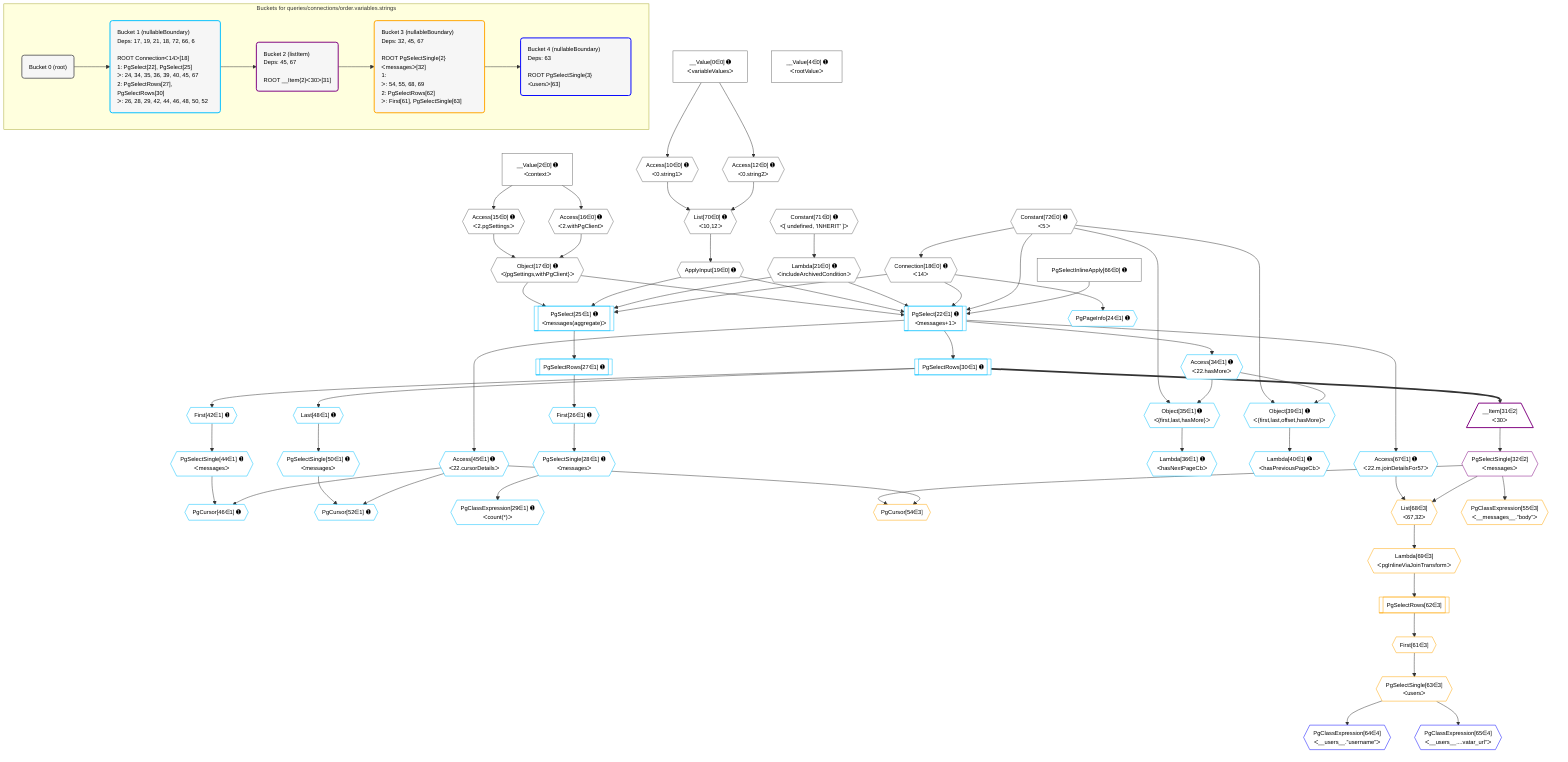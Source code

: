 %%{init: {'themeVariables': { 'fontSize': '12px'}}}%%
graph TD
    classDef path fill:#eee,stroke:#000,color:#000
    classDef plan fill:#fff,stroke-width:1px,color:#000
    classDef itemplan fill:#fff,stroke-width:2px,color:#000
    classDef unbatchedplan fill:#dff,stroke-width:1px,color:#000
    classDef sideeffectplan fill:#fcc,stroke-width:2px,color:#000
    classDef bucket fill:#f6f6f6,color:#000,stroke-width:2px,text-align:left

    subgraph "Buckets for queries/connections/order.variables.strings"
    Bucket0("Bucket 0 (root)"):::bucket
    Bucket1("Bucket 1 (nullableBoundary)<br />Deps: 17, 19, 21, 18, 72, 66, 6<br /><br />ROOT Connectionᐸ14ᐳ[18]<br />1: PgSelect[22], PgSelect[25]<br />ᐳ: 24, 34, 35, 36, 39, 40, 45, 67<br />2: PgSelectRows[27], PgSelectRows[30]<br />ᐳ: 26, 28, 29, 42, 44, 46, 48, 50, 52"):::bucket
    Bucket2("Bucket 2 (listItem)<br />Deps: 45, 67<br /><br />ROOT __Item{2}ᐸ30ᐳ[31]"):::bucket
    Bucket3("Bucket 3 (nullableBoundary)<br />Deps: 32, 45, 67<br /><br />ROOT PgSelectSingle{2}ᐸmessagesᐳ[32]<br />1: <br />ᐳ: 54, 55, 68, 69<br />2: PgSelectRows[62]<br />ᐳ: First[61], PgSelectSingle[63]"):::bucket
    Bucket4("Bucket 4 (nullableBoundary)<br />Deps: 63<br /><br />ROOT PgSelectSingle{3}ᐸusersᐳ[63]"):::bucket
    end
    Bucket0 --> Bucket1
    Bucket1 --> Bucket2
    Bucket2 --> Bucket3
    Bucket3 --> Bucket4

    %% plan dependencies
    Object17{{"Object[17∈0] ➊<br />ᐸ{pgSettings,withPgClient}ᐳ"}}:::plan
    Access15{{"Access[15∈0] ➊<br />ᐸ2.pgSettingsᐳ"}}:::plan
    Access16{{"Access[16∈0] ➊<br />ᐸ2.withPgClientᐳ"}}:::plan
    Access15 & Access16 --> Object17
    List70{{"List[70∈0] ➊<br />ᐸ10,12ᐳ"}}:::plan
    Access10{{"Access[10∈0] ➊<br />ᐸ0.string1ᐳ"}}:::plan
    Access12{{"Access[12∈0] ➊<br />ᐸ0.string2ᐳ"}}:::plan
    Access10 & Access12 --> List70
    __Value0["__Value[0∈0] ➊<br />ᐸvariableValuesᐳ"]:::plan
    __Value0 --> Access10
    __Value0 --> Access12
    __Value2["__Value[2∈0] ➊<br />ᐸcontextᐳ"]:::plan
    __Value2 --> Access15
    __Value2 --> Access16
    Connection18{{"Connection[18∈0] ➊<br />ᐸ14ᐳ"}}:::plan
    Constant72{{"Constant[72∈0] ➊<br />ᐸ5ᐳ"}}:::plan
    Constant72 --> Connection18
    ApplyInput19{{"ApplyInput[19∈0] ➊"}}:::plan
    List70 --> ApplyInput19
    Lambda21{{"Lambda[21∈0] ➊<br />ᐸincludeArchivedConditionᐳ"}}:::plan
    Constant71{{"Constant[71∈0] ➊<br />ᐸ[ undefined, 'INHERIT' ]ᐳ"}}:::plan
    Constant71 --> Lambda21
    __Value4["__Value[4∈0] ➊<br />ᐸrootValueᐳ"]:::plan
    PgSelectInlineApply66["PgSelectInlineApply[66∈0] ➊"]:::plan
    PgSelect22[["PgSelect[22∈1] ➊<br />ᐸmessages+1ᐳ"]]:::plan
    Object17 & ApplyInput19 & Lambda21 & Connection18 & Constant72 & PgSelectInlineApply66 --> PgSelect22
    PgSelect25[["PgSelect[25∈1] ➊<br />ᐸmessages(aggregate)ᐳ"]]:::plan
    Object17 & ApplyInput19 & Lambda21 & Connection18 --> PgSelect25
    Object39{{"Object[39∈1] ➊<br />ᐸ{first,last,offset,hasMore}ᐳ"}}:::plan
    Access34{{"Access[34∈1] ➊<br />ᐸ22.hasMoreᐳ"}}:::plan
    Constant72 & Access34 --> Object39
    Object35{{"Object[35∈1] ➊<br />ᐸ{first,last,hasMore}ᐳ"}}:::plan
    Constant72 & Access34 --> Object35
    PgCursor46{{"PgCursor[46∈1] ➊"}}:::plan
    PgSelectSingle44{{"PgSelectSingle[44∈1] ➊<br />ᐸmessagesᐳ"}}:::plan
    Access45{{"Access[45∈1] ➊<br />ᐸ22.cursorDetailsᐳ"}}:::plan
    PgSelectSingle44 & Access45 --> PgCursor46
    PgCursor52{{"PgCursor[52∈1] ➊"}}:::plan
    PgSelectSingle50{{"PgSelectSingle[50∈1] ➊<br />ᐸmessagesᐳ"}}:::plan
    PgSelectSingle50 & Access45 --> PgCursor52
    PgPageInfo24{{"PgPageInfo[24∈1] ➊"}}:::plan
    Connection18 --> PgPageInfo24
    First26{{"First[26∈1] ➊"}}:::plan
    PgSelectRows27[["PgSelectRows[27∈1] ➊"]]:::plan
    PgSelectRows27 --> First26
    PgSelect25 --> PgSelectRows27
    PgSelectSingle28{{"PgSelectSingle[28∈1] ➊<br />ᐸmessagesᐳ"}}:::plan
    First26 --> PgSelectSingle28
    PgClassExpression29{{"PgClassExpression[29∈1] ➊<br />ᐸcount(*)ᐳ"}}:::plan
    PgSelectSingle28 --> PgClassExpression29
    PgSelectRows30[["PgSelectRows[30∈1] ➊"]]:::plan
    PgSelect22 --> PgSelectRows30
    PgSelect22 --> Access34
    Lambda36{{"Lambda[36∈1] ➊<br />ᐸhasNextPageCbᐳ"}}:::plan
    Object35 --> Lambda36
    Lambda40{{"Lambda[40∈1] ➊<br />ᐸhasPreviousPageCbᐳ"}}:::plan
    Object39 --> Lambda40
    First42{{"First[42∈1] ➊"}}:::plan
    PgSelectRows30 --> First42
    First42 --> PgSelectSingle44
    PgSelect22 --> Access45
    Last48{{"Last[48∈1] ➊"}}:::plan
    PgSelectRows30 --> Last48
    Last48 --> PgSelectSingle50
    Access67{{"Access[67∈1] ➊<br />ᐸ22.m.joinDetailsFor57ᐳ"}}:::plan
    PgSelect22 --> Access67
    __Item31[/"__Item[31∈2]<br />ᐸ30ᐳ"\]:::itemplan
    PgSelectRows30 ==> __Item31
    PgSelectSingle32{{"PgSelectSingle[32∈2]<br />ᐸmessagesᐳ"}}:::plan
    __Item31 --> PgSelectSingle32
    PgCursor54{{"PgCursor[54∈3]"}}:::plan
    PgSelectSingle32 & Access45 --> PgCursor54
    List68{{"List[68∈3]<br />ᐸ67,32ᐳ"}}:::plan
    Access67 & PgSelectSingle32 --> List68
    PgClassExpression55{{"PgClassExpression[55∈3]<br />ᐸ__messages__.”body”ᐳ"}}:::plan
    PgSelectSingle32 --> PgClassExpression55
    First61{{"First[61∈3]"}}:::plan
    PgSelectRows62[["PgSelectRows[62∈3]"]]:::plan
    PgSelectRows62 --> First61
    Lambda69{{"Lambda[69∈3]<br />ᐸpgInlineViaJoinTransformᐳ"}}:::plan
    Lambda69 --> PgSelectRows62
    PgSelectSingle63{{"PgSelectSingle[63∈3]<br />ᐸusersᐳ"}}:::plan
    First61 --> PgSelectSingle63
    List68 --> Lambda69
    PgClassExpression64{{"PgClassExpression[64∈4]<br />ᐸ__users__.”username”ᐳ"}}:::plan
    PgSelectSingle63 --> PgClassExpression64
    PgClassExpression65{{"PgClassExpression[65∈4]<br />ᐸ__users__....vatar_url”ᐳ"}}:::plan
    PgSelectSingle63 --> PgClassExpression65

    %% define steps
    classDef bucket0 stroke:#696969
    class Bucket0,__Value0,__Value2,__Value4,Access10,Access12,Access15,Access16,Object17,Connection18,ApplyInput19,Lambda21,PgSelectInlineApply66,List70,Constant71,Constant72 bucket0
    classDef bucket1 stroke:#00bfff
    class Bucket1,PgSelect22,PgPageInfo24,PgSelect25,First26,PgSelectRows27,PgSelectSingle28,PgClassExpression29,PgSelectRows30,Access34,Object35,Lambda36,Object39,Lambda40,First42,PgSelectSingle44,Access45,PgCursor46,Last48,PgSelectSingle50,PgCursor52,Access67 bucket1
    classDef bucket2 stroke:#7f007f
    class Bucket2,__Item31,PgSelectSingle32 bucket2
    classDef bucket3 stroke:#ffa500
    class Bucket3,PgCursor54,PgClassExpression55,First61,PgSelectRows62,PgSelectSingle63,List68,Lambda69 bucket3
    classDef bucket4 stroke:#0000ff
    class Bucket4,PgClassExpression64,PgClassExpression65 bucket4